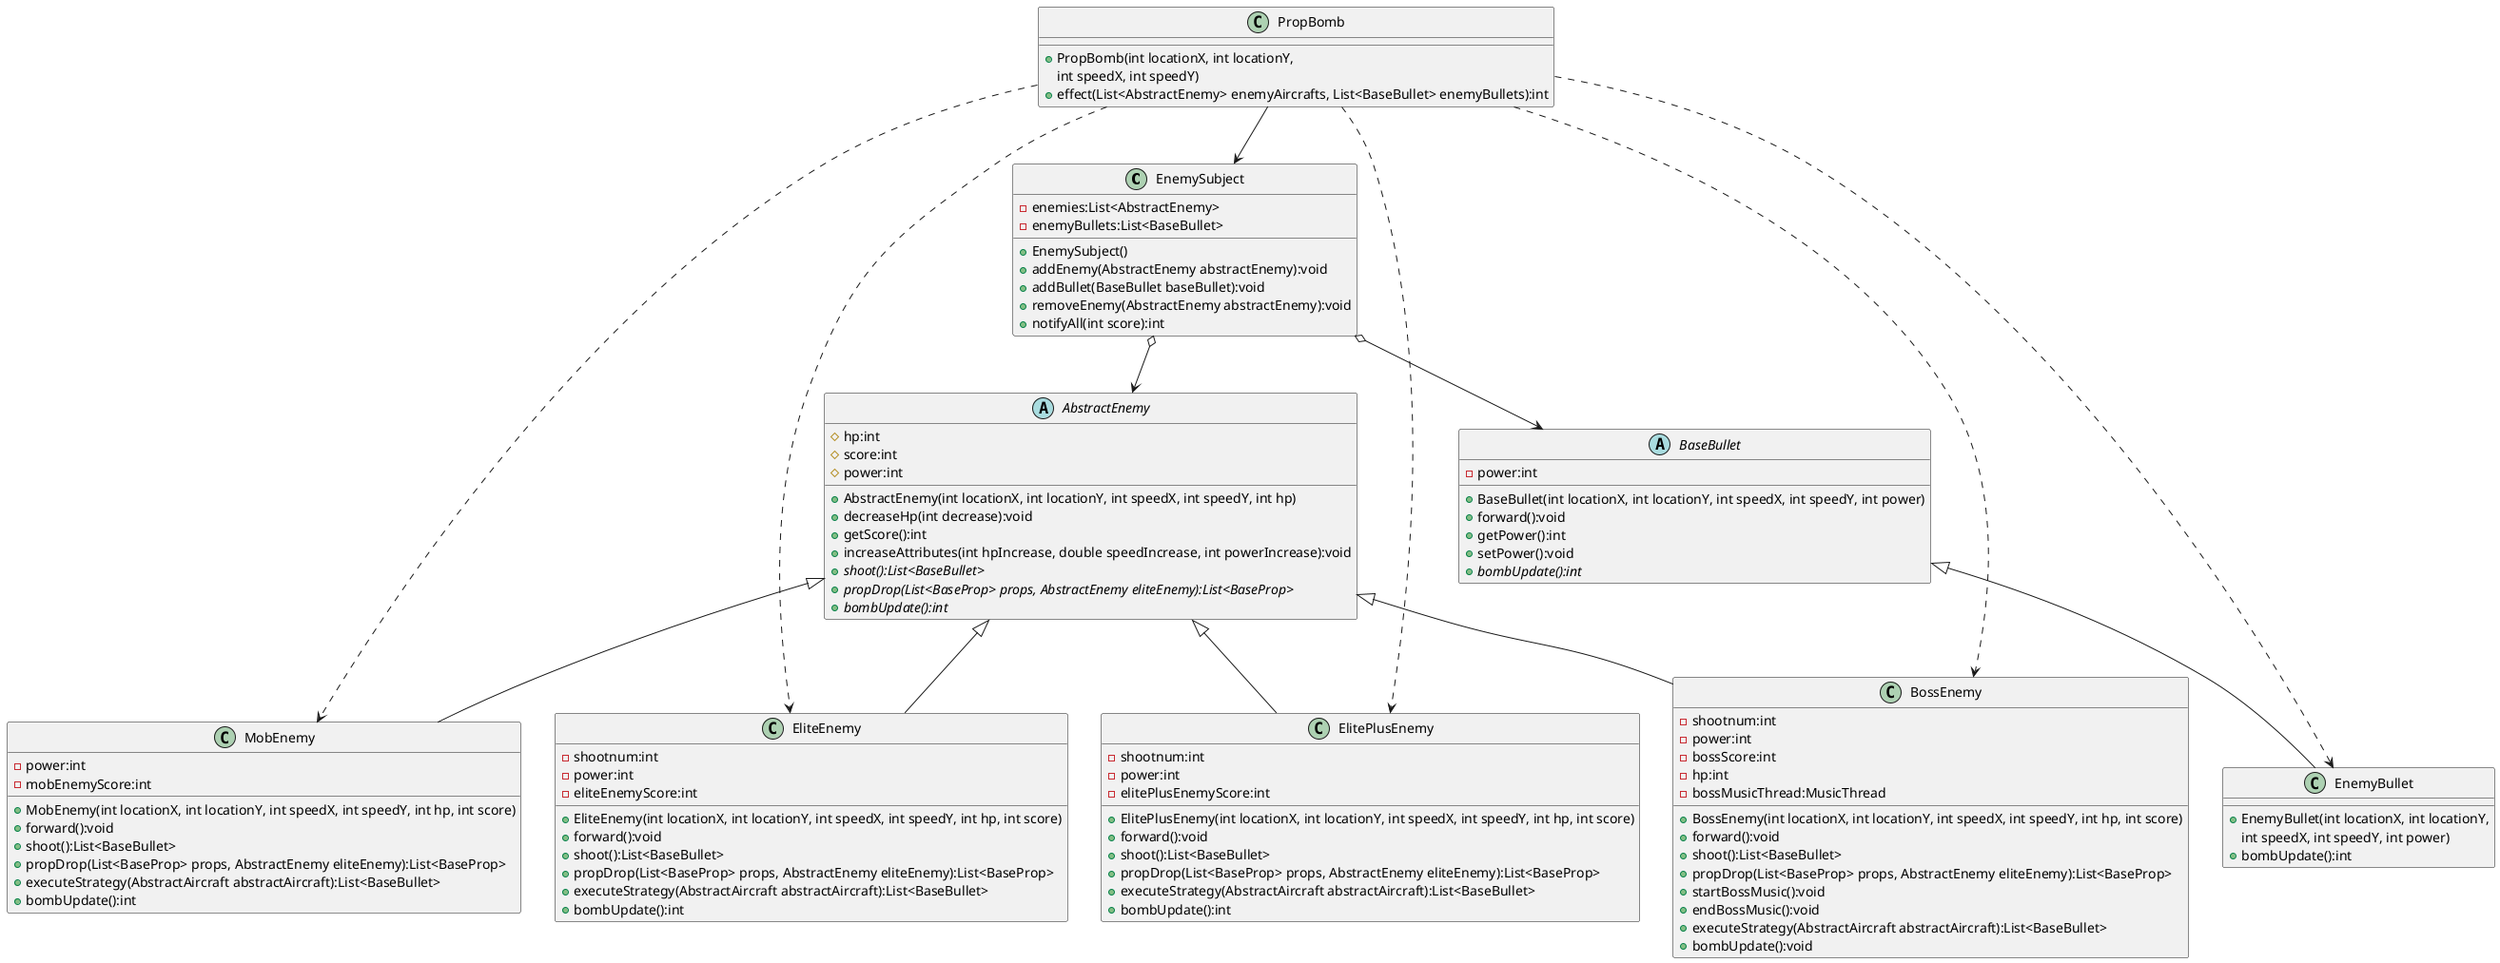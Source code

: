 @startuml
'https://plantuml.com/class-diagram


class EnemySubject {
    - enemies:List<AbstractEnemy>
    - enemyBullets:List<BaseBullet>
    + EnemySubject()
    + addEnemy(AbstractEnemy abstractEnemy):void
    + addBullet(BaseBullet baseBullet):void
    + removeEnemy(AbstractEnemy abstractEnemy):void
    + notifyAll(int score):int
}

EnemySubject o--> AbstractEnemy
EnemySubject o--> BaseBullet

abstract class AbstractEnemy
{
    # hp:int
    # score:int
    # power:int
    + AbstractEnemy(int locationX, int locationY, int speedX, int speedY, int hp)
    + decreaseHp(int decrease):void
    + getScore():int
    + increaseAttributes(int hpIncrease, double speedIncrease, int powerIncrease):void
    + {abstract} shoot():List<BaseBullet>
    + {abstract} propDrop(List<BaseProp> props, AbstractEnemy eliteEnemy):List<BaseProp>
    + {abstract} bombUpdate():int
}

AbstractEnemy <|-- MobEnemy
AbstractEnemy <|-- EliteEnemy
AbstractEnemy <|-- ElitePlusEnemy
AbstractEnemy <|-- BossEnemy

abstract class BaseBullet
{
    - power:int
    + BaseBullet(int locationX, int locationY, int speedX, int speedY, int power)
    + forward():void
	+ getPower():int
	+ setPower():void
	+ {abstract} bombUpdate():int
}

BaseBullet <|-- EnemyBullet

class MobEnemy {
    - power:int
    - mobEnemyScore:int
    + MobEnemy(int locationX, int locationY, int speedX, int speedY, int hp, int score)
    + forward():void
    + shoot():List<BaseBullet>
    + propDrop(List<BaseProp> props, AbstractEnemy eliteEnemy):List<BaseProp>
    + executeStrategy(AbstractAircraft abstractAircraft):List<BaseBullet>
    + bombUpdate():int
}

class EliteEnemy {
    - shootnum:int
    - power:int
    - eliteEnemyScore:int
    + EliteEnemy(int locationX, int locationY, int speedX, int speedY, int hp, int score)
    + forward():void
    + shoot():List<BaseBullet>
    + propDrop(List<BaseProp> props, AbstractEnemy eliteEnemy):List<BaseProp>
    + executeStrategy(AbstractAircraft abstractAircraft):List<BaseBullet>
    + bombUpdate():int
}

class ElitePlusEnemy {
    - shootnum:int
    - power:int
    - elitePlusEnemyScore:int
    + ElitePlusEnemy(int locationX, int locationY, int speedX, int speedY, int hp, int score)
    + forward():void
    + shoot():List<BaseBullet>
    + propDrop(List<BaseProp> props, AbstractEnemy eliteEnemy):List<BaseProp>
    + executeStrategy(AbstractAircraft abstractAircraft):List<BaseBullet>
    + bombUpdate():int
}

class BossEnemy {
    - shootnum:int
    - power:int
    - bossScore:int
    - hp:int
    - bossMusicThread:MusicThread
    + BossEnemy(int locationX, int locationY, int speedX, int speedY, int hp, int score)
    + forward():void
    + shoot():List<BaseBullet>
    + propDrop(List<BaseProp> props, AbstractEnemy eliteEnemy):List<BaseProp>
    + startBossMusic():void
    + endBossMusic():void
    + executeStrategy(AbstractAircraft abstractAircraft):List<BaseBullet>
    + bombUpdate():void
}

class EnemyBullet {
    + EnemyBullet(int locationX, int locationY,
     int speedX, int speedY, int power)
    + bombUpdate():int
}

class PropBomb {
    + PropBomb(int locationX, int locationY,
      int speedX, int speedY)
    + effect(List<AbstractEnemy> enemyAircrafts, List<BaseBullet> enemyBullets):int
}

PropBomb --> EnemySubject

PropBomb ..> MobEnemy
PropBomb ..> EliteEnemy
PropBomb ..> ElitePlusEnemy
PropBomb ..> BossEnemy
PropBomb ..> EnemyBullet

@enduml
